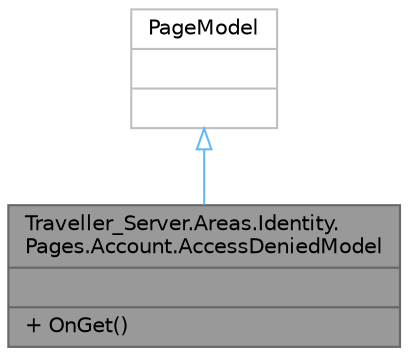 digraph "Traveller_Server.Areas.Identity.Pages.Account.AccessDeniedModel"
{
 // LATEX_PDF_SIZE
  bgcolor="transparent";
  edge [fontname=Helvetica,fontsize=10,labelfontname=Helvetica,labelfontsize=10];
  node [fontname=Helvetica,fontsize=10,shape=box,height=0.2,width=0.4];
  Node1 [shape=record,label="{Traveller_Server.Areas.Identity.\lPages.Account.AccessDeniedModel\n||+ OnGet()\l}",height=0.2,width=0.4,color="gray40", fillcolor="grey60", style="filled", fontcolor="black",tooltip="This API supports the ASP.NET Core Identity default UI infrastructure and is not intended to be used ..."];
  Node2 -> Node1 [dir="back",color="steelblue1",style="solid",arrowtail="onormal"];
  Node2 [shape=record,label="{PageModel\n||}",height=0.2,width=0.4,color="grey75", fillcolor="white", style="filled",tooltip=" "];
}
